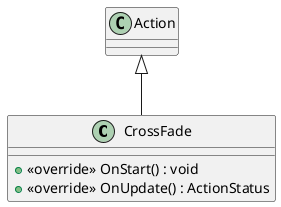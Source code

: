 @startuml
class CrossFade {
    + <<override>> OnStart() : void
    + <<override>> OnUpdate() : ActionStatus
}
Action <|-- CrossFade
@enduml
